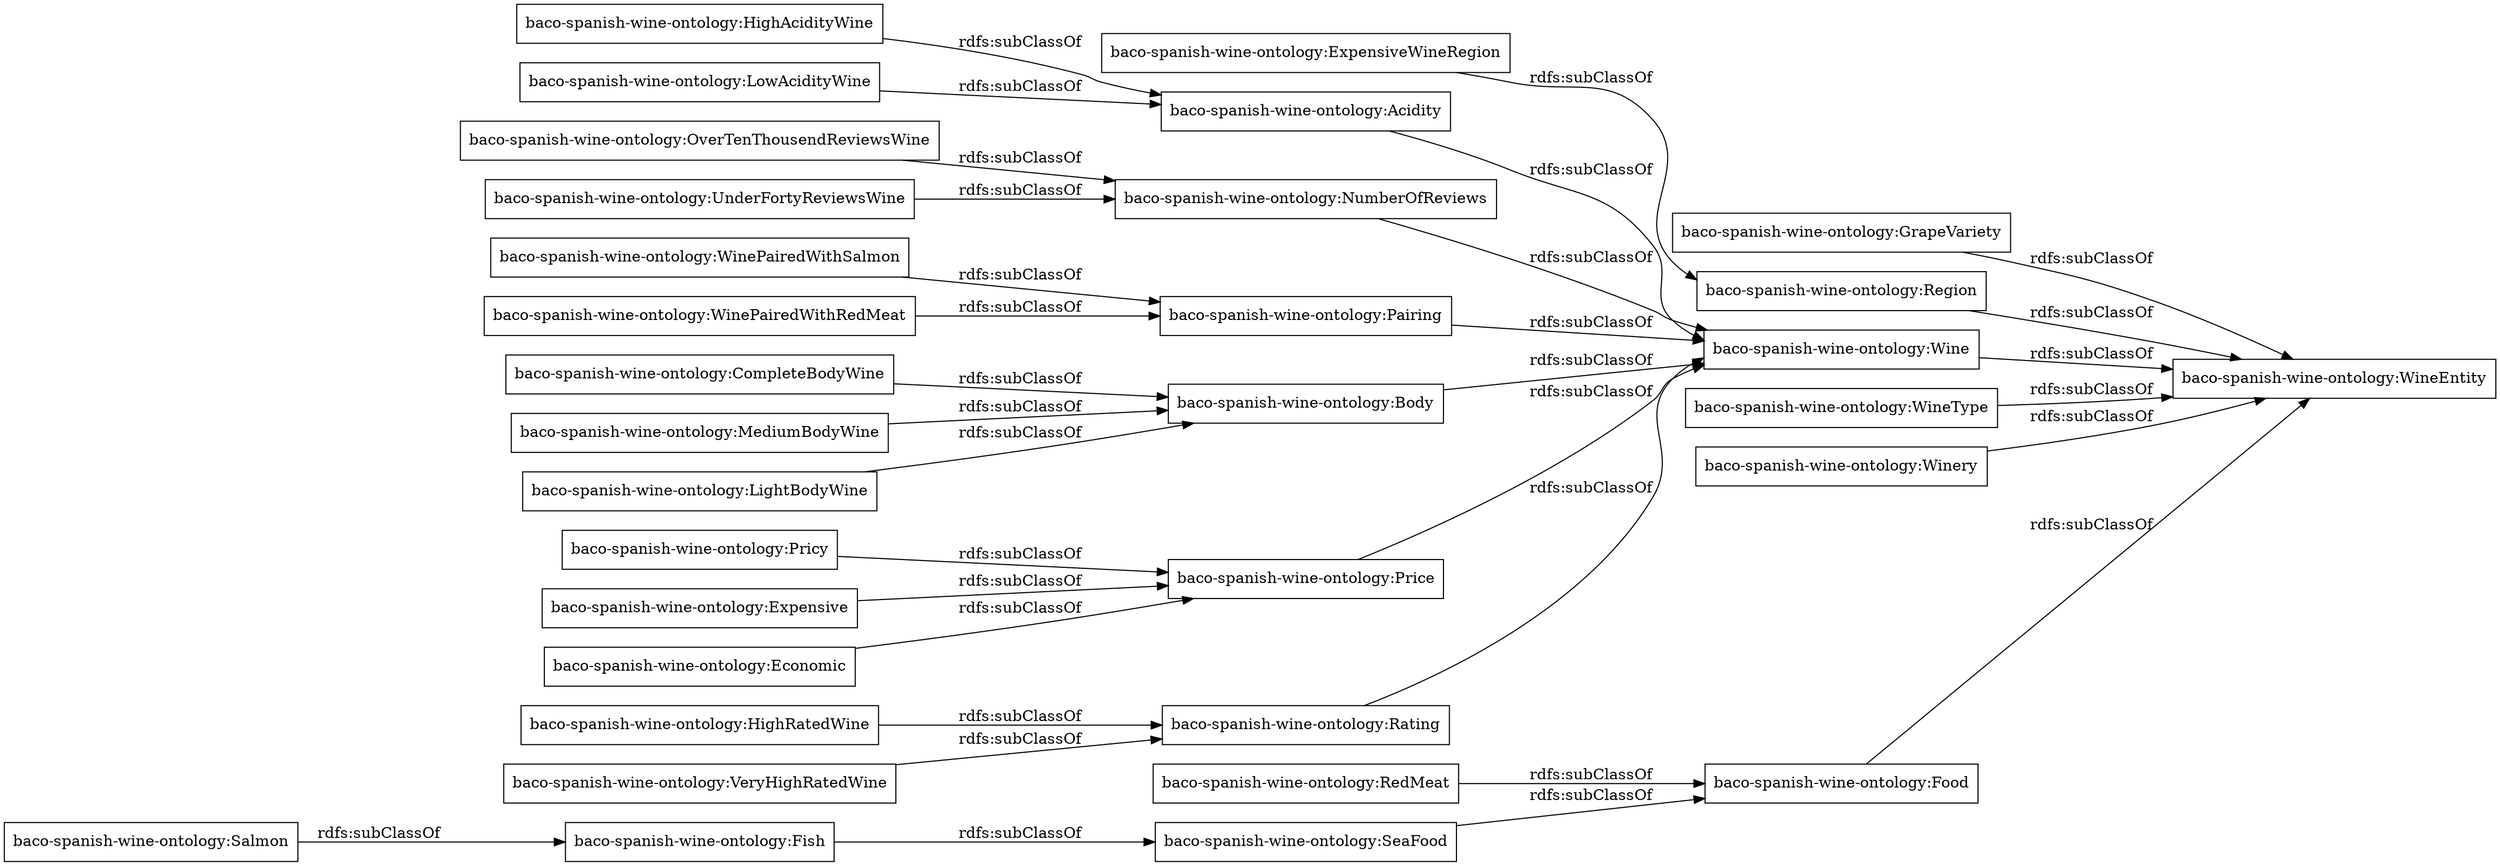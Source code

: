 digraph ar2dtool_diagram { 
rankdir=LR;
size="1000"
node [shape = rectangle, color="black"]; "baco-spanish-wine-ontology:GrapeVariety" "baco-spanish-wine-ontology:Region" "baco-spanish-wine-ontology:HighAcidityWine" "baco-spanish-wine-ontology:Wine" "baco-spanish-wine-ontology:WinePairedWithSalmon" "baco-spanish-wine-ontology:Pricy" "baco-spanish-wine-ontology:CompleteBodyWine" "baco-spanish-wine-ontology:Acidity" "baco-spanish-wine-ontology:NumberOfReviews" "baco-spanish-wine-ontology:HighRatedWine" "baco-spanish-wine-ontology:MediumBodyWine" "baco-spanish-wine-ontology:OverTenThousendReviewsWine" "baco-spanish-wine-ontology:RedMeat" "baco-spanish-wine-ontology:WineType" "baco-spanish-wine-ontology:Pairing" "baco-spanish-wine-ontology:Fish" "baco-spanish-wine-ontology:Body" "baco-spanish-wine-ontology:LowAcidityWine" "baco-spanish-wine-ontology:Salmon" "baco-spanish-wine-ontology:SeaFood" "baco-spanish-wine-ontology:Price" "baco-spanish-wine-ontology:VeryHighRatedWine" "baco-spanish-wine-ontology:WineEntity" "baco-spanish-wine-ontology:Expensive" "baco-spanish-wine-ontology:ExpensiveWineRegion" "baco-spanish-wine-ontology:WinePairedWithRedMeat" "baco-spanish-wine-ontology:UnderFortyReviewsWine" "baco-spanish-wine-ontology:Economic" "baco-spanish-wine-ontology:Winery" "baco-spanish-wine-ontology:Rating" "baco-spanish-wine-ontology:LightBodyWine" "baco-spanish-wine-ontology:Food" ; /*classes style*/
	"baco-spanish-wine-ontology:Salmon" -> "baco-spanish-wine-ontology:Fish" [ label = "rdfs:subClassOf" ];
	"baco-spanish-wine-ontology:Fish" -> "baco-spanish-wine-ontology:SeaFood" [ label = "rdfs:subClassOf" ];
	"baco-spanish-wine-ontology:RedMeat" -> "baco-spanish-wine-ontology:Food" [ label = "rdfs:subClassOf" ];
	"baco-spanish-wine-ontology:CompleteBodyWine" -> "baco-spanish-wine-ontology:Body" [ label = "rdfs:subClassOf" ];
	"baco-spanish-wine-ontology:LowAcidityWine" -> "baco-spanish-wine-ontology:Acidity" [ label = "rdfs:subClassOf" ];
	"baco-spanish-wine-ontology:MediumBodyWine" -> "baco-spanish-wine-ontology:Body" [ label = "rdfs:subClassOf" ];
	"baco-spanish-wine-ontology:LightBodyWine" -> "baco-spanish-wine-ontology:Body" [ label = "rdfs:subClassOf" ];
	"baco-spanish-wine-ontology:Pairing" -> "baco-spanish-wine-ontology:Wine" [ label = "rdfs:subClassOf" ];
	"baco-spanish-wine-ontology:ExpensiveWineRegion" -> "baco-spanish-wine-ontology:Region" [ label = "rdfs:subClassOf" ];
	"baco-spanish-wine-ontology:Food" -> "baco-spanish-wine-ontology:WineEntity" [ label = "rdfs:subClassOf" ];
	"baco-spanish-wine-ontology:WineType" -> "baco-spanish-wine-ontology:WineEntity" [ label = "rdfs:subClassOf" ];
	"baco-spanish-wine-ontology:Expensive" -> "baco-spanish-wine-ontology:Price" [ label = "rdfs:subClassOf" ];
	"baco-spanish-wine-ontology:OverTenThousendReviewsWine" -> "baco-spanish-wine-ontology:NumberOfReviews" [ label = "rdfs:subClassOf" ];
	"baco-spanish-wine-ontology:HighRatedWine" -> "baco-spanish-wine-ontology:Rating" [ label = "rdfs:subClassOf" ];
	"baco-spanish-wine-ontology:NumberOfReviews" -> "baco-spanish-wine-ontology:Wine" [ label = "rdfs:subClassOf" ];
	"baco-spanish-wine-ontology:Body" -> "baco-spanish-wine-ontology:Wine" [ label = "rdfs:subClassOf" ];
	"baco-spanish-wine-ontology:Pricy" -> "baco-spanish-wine-ontology:Price" [ label = "rdfs:subClassOf" ];
	"baco-spanish-wine-ontology:Region" -> "baco-spanish-wine-ontology:WineEntity" [ label = "rdfs:subClassOf" ];
	"baco-spanish-wine-ontology:UnderFortyReviewsWine" -> "baco-spanish-wine-ontology:NumberOfReviews" [ label = "rdfs:subClassOf" ];
	"baco-spanish-wine-ontology:Wine" -> "baco-spanish-wine-ontology:WineEntity" [ label = "rdfs:subClassOf" ];
	"baco-spanish-wine-ontology:Economic" -> "baco-spanish-wine-ontology:Price" [ label = "rdfs:subClassOf" ];
	"baco-spanish-wine-ontology:SeaFood" -> "baco-spanish-wine-ontology:Food" [ label = "rdfs:subClassOf" ];
	"baco-spanish-wine-ontology:WinePairedWithRedMeat" -> "baco-spanish-wine-ontology:Pairing" [ label = "rdfs:subClassOf" ];
	"baco-spanish-wine-ontology:GrapeVariety" -> "baco-spanish-wine-ontology:WineEntity" [ label = "rdfs:subClassOf" ];
	"baco-spanish-wine-ontology:VeryHighRatedWine" -> "baco-spanish-wine-ontology:Rating" [ label = "rdfs:subClassOf" ];
	"baco-spanish-wine-ontology:HighAcidityWine" -> "baco-spanish-wine-ontology:Acidity" [ label = "rdfs:subClassOf" ];
	"baco-spanish-wine-ontology:Price" -> "baco-spanish-wine-ontology:Wine" [ label = "rdfs:subClassOf" ];
	"baco-spanish-wine-ontology:Rating" -> "baco-spanish-wine-ontology:Wine" [ label = "rdfs:subClassOf" ];
	"baco-spanish-wine-ontology:Winery" -> "baco-spanish-wine-ontology:WineEntity" [ label = "rdfs:subClassOf" ];
	"baco-spanish-wine-ontology:Acidity" -> "baco-spanish-wine-ontology:Wine" [ label = "rdfs:subClassOf" ];
	"baco-spanish-wine-ontology:WinePairedWithSalmon" -> "baco-spanish-wine-ontology:Pairing" [ label = "rdfs:subClassOf" ];

}
